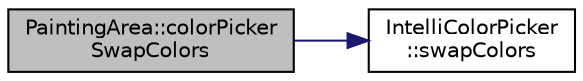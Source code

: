 digraph "PaintingArea::colorPickerSwapColors"
{
 // LATEX_PDF_SIZE
  edge [fontname="Helvetica",fontsize="10",labelfontname="Helvetica",labelfontsize="10"];
  node [fontname="Helvetica",fontsize="10",shape=record];
  rankdir="LR";
  Node1 [label="PaintingArea::colorPicker\lSwapColors",height=0.2,width=0.4,color="black", fillcolor="grey75", style="filled", fontcolor="black",tooltip="The colorPickerSwitchColor swaps the primary color with the secondary drawing color."];
  Node1 -> Node2 [color="midnightblue",fontsize="10",style="solid",fontname="Helvetica"];
  Node2 [label="IntelliColorPicker\l::swapColors",height=0.2,width=0.4,color="black", fillcolor="white", style="filled",URL="$class_intelli_color_picker.html#aec499265ae28ce1b54be88222e74292e",tooltip="A function switching primary and secondary color."];
}
